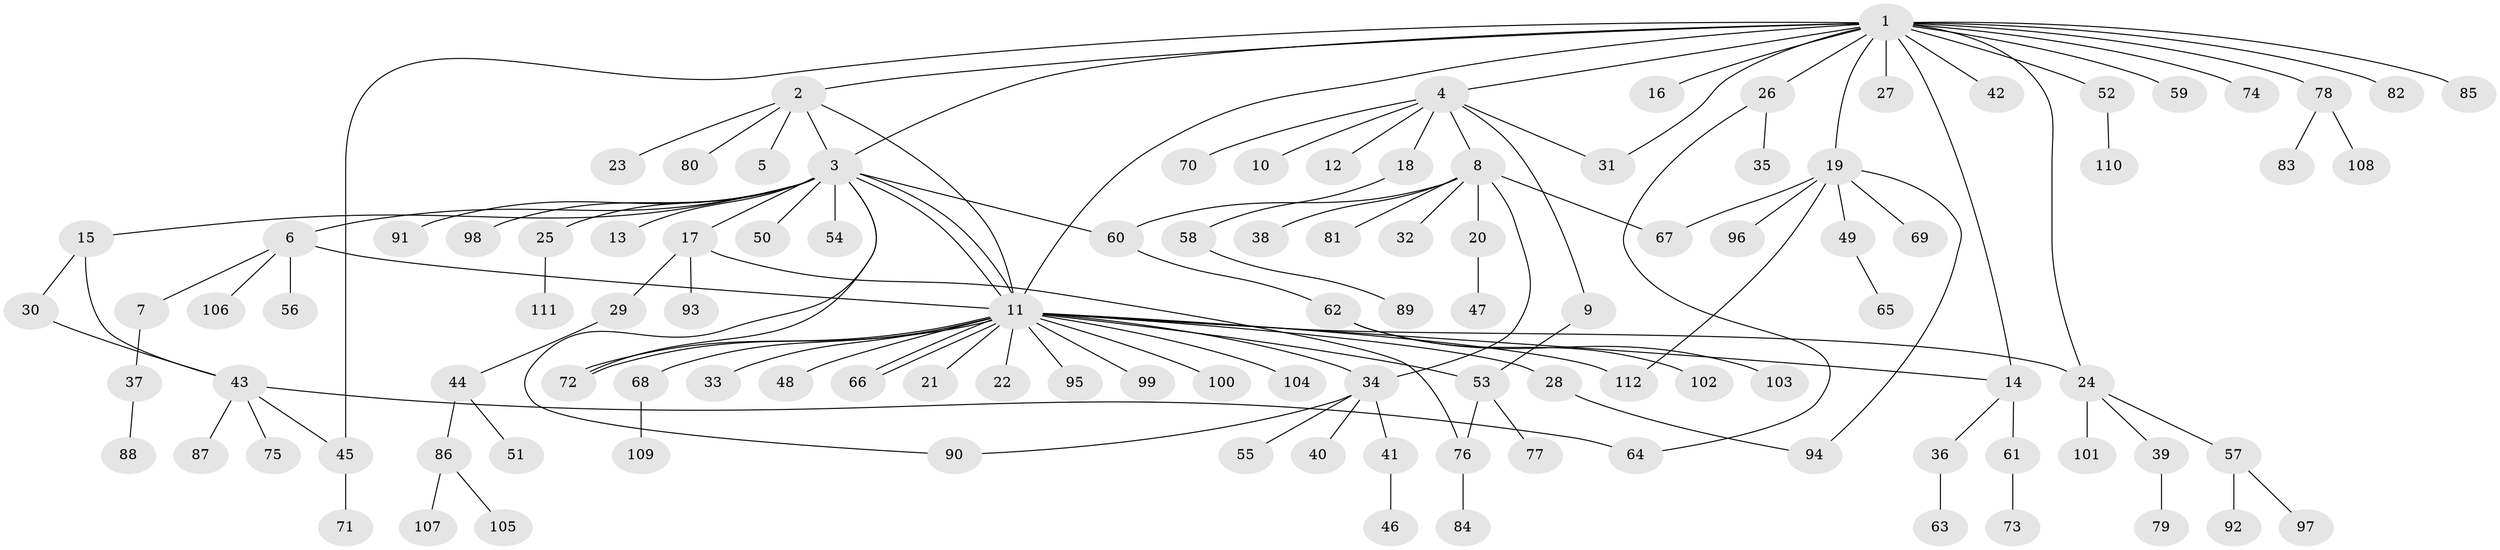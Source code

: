 // Generated by graph-tools (version 1.1) at 2025/49/03/09/25 03:49:56]
// undirected, 112 vertices, 133 edges
graph export_dot {
graph [start="1"]
  node [color=gray90,style=filled];
  1;
  2;
  3;
  4;
  5;
  6;
  7;
  8;
  9;
  10;
  11;
  12;
  13;
  14;
  15;
  16;
  17;
  18;
  19;
  20;
  21;
  22;
  23;
  24;
  25;
  26;
  27;
  28;
  29;
  30;
  31;
  32;
  33;
  34;
  35;
  36;
  37;
  38;
  39;
  40;
  41;
  42;
  43;
  44;
  45;
  46;
  47;
  48;
  49;
  50;
  51;
  52;
  53;
  54;
  55;
  56;
  57;
  58;
  59;
  60;
  61;
  62;
  63;
  64;
  65;
  66;
  67;
  68;
  69;
  70;
  71;
  72;
  73;
  74;
  75;
  76;
  77;
  78;
  79;
  80;
  81;
  82;
  83;
  84;
  85;
  86;
  87;
  88;
  89;
  90;
  91;
  92;
  93;
  94;
  95;
  96;
  97;
  98;
  99;
  100;
  101;
  102;
  103;
  104;
  105;
  106;
  107;
  108;
  109;
  110;
  111;
  112;
  1 -- 2;
  1 -- 3;
  1 -- 4;
  1 -- 11;
  1 -- 14;
  1 -- 16;
  1 -- 19;
  1 -- 24;
  1 -- 26;
  1 -- 27;
  1 -- 31;
  1 -- 42;
  1 -- 45;
  1 -- 52;
  1 -- 59;
  1 -- 74;
  1 -- 78;
  1 -- 82;
  1 -- 85;
  2 -- 3;
  2 -- 5;
  2 -- 11;
  2 -- 23;
  2 -- 80;
  3 -- 6;
  3 -- 11;
  3 -- 11;
  3 -- 13;
  3 -- 15;
  3 -- 17;
  3 -- 25;
  3 -- 50;
  3 -- 54;
  3 -- 60;
  3 -- 72;
  3 -- 90;
  3 -- 91;
  3 -- 98;
  4 -- 8;
  4 -- 9;
  4 -- 10;
  4 -- 12;
  4 -- 18;
  4 -- 31;
  4 -- 70;
  6 -- 7;
  6 -- 11;
  6 -- 56;
  6 -- 106;
  7 -- 37;
  8 -- 20;
  8 -- 32;
  8 -- 34;
  8 -- 38;
  8 -- 60;
  8 -- 67;
  8 -- 81;
  9 -- 53;
  11 -- 14;
  11 -- 21;
  11 -- 22;
  11 -- 24;
  11 -- 28;
  11 -- 33;
  11 -- 34;
  11 -- 48;
  11 -- 53;
  11 -- 66;
  11 -- 66;
  11 -- 68;
  11 -- 72;
  11 -- 72;
  11 -- 95;
  11 -- 99;
  11 -- 100;
  11 -- 104;
  11 -- 112;
  14 -- 36;
  14 -- 61;
  15 -- 30;
  15 -- 43;
  17 -- 29;
  17 -- 76;
  17 -- 93;
  18 -- 58;
  19 -- 49;
  19 -- 67;
  19 -- 69;
  19 -- 94;
  19 -- 96;
  19 -- 112;
  20 -- 47;
  24 -- 39;
  24 -- 57;
  24 -- 101;
  25 -- 111;
  26 -- 35;
  26 -- 64;
  28 -- 94;
  29 -- 44;
  30 -- 43;
  34 -- 40;
  34 -- 41;
  34 -- 55;
  34 -- 90;
  36 -- 63;
  37 -- 88;
  39 -- 79;
  41 -- 46;
  43 -- 45;
  43 -- 64;
  43 -- 75;
  43 -- 87;
  44 -- 51;
  44 -- 86;
  45 -- 71;
  49 -- 65;
  52 -- 110;
  53 -- 76;
  53 -- 77;
  57 -- 92;
  57 -- 97;
  58 -- 89;
  60 -- 62;
  61 -- 73;
  62 -- 102;
  62 -- 103;
  68 -- 109;
  76 -- 84;
  78 -- 83;
  78 -- 108;
  86 -- 105;
  86 -- 107;
}
